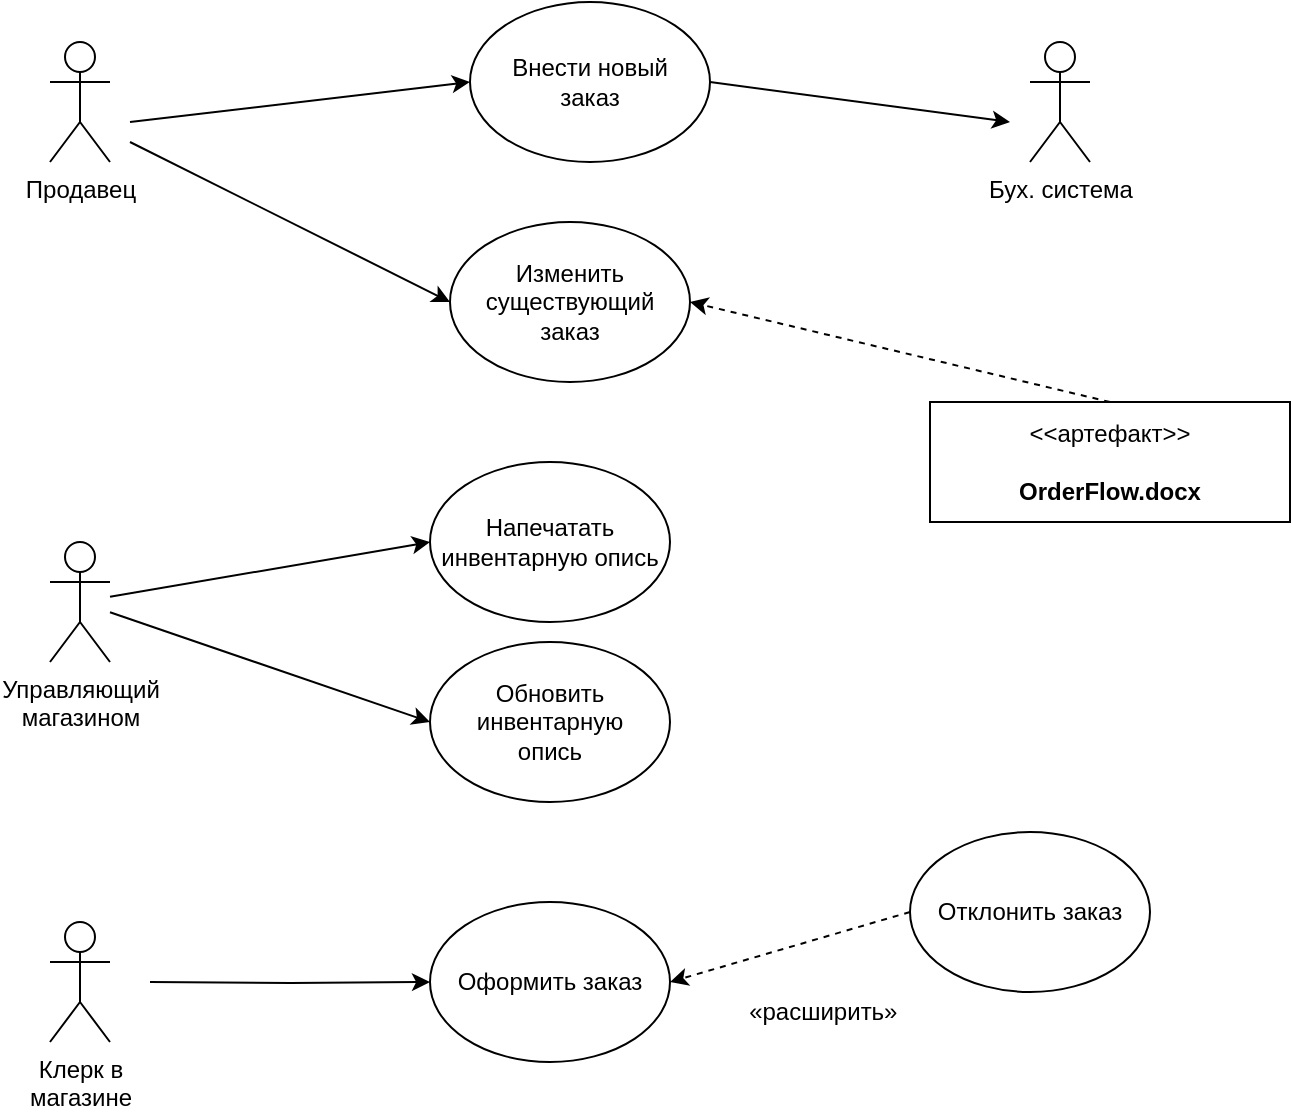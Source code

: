 <mxfile version="21.7.2" type="github">
  <diagram name="Страница — 1" id="5BKbv1-Y0ZA6cRonurt2">
    <mxGraphModel dx="1434" dy="782" grid="1" gridSize="10" guides="1" tooltips="1" connect="1" arrows="1" fold="1" page="1" pageScale="1" pageWidth="827" pageHeight="1169" math="0" shadow="0">
      <root>
        <mxCell id="0" />
        <mxCell id="1" parent="0" />
        <mxCell id="kI3_UYpgPVmygFuwTGj5-16" style="rounded=0;orthogonalLoop=1;jettySize=auto;html=1;entryX=0;entryY=0.5;entryDx=0;entryDy=0;" edge="1" parent="1" target="kI3_UYpgPVmygFuwTGj5-4">
          <mxGeometry relative="1" as="geometry">
            <mxPoint x="160" y="190" as="sourcePoint" />
          </mxGeometry>
        </mxCell>
        <mxCell id="kI3_UYpgPVmygFuwTGj5-18" style="rounded=0;orthogonalLoop=1;jettySize=auto;html=1;entryX=0;entryY=0.5;entryDx=0;entryDy=0;" edge="1" parent="1" target="kI3_UYpgPVmygFuwTGj5-10">
          <mxGeometry relative="1" as="geometry">
            <mxPoint x="160" y="200" as="sourcePoint" />
          </mxGeometry>
        </mxCell>
        <mxCell id="kI3_UYpgPVmygFuwTGj5-1" value="Продавец" style="shape=umlActor;verticalLabelPosition=bottom;verticalAlign=top;html=1;outlineConnect=0;" vertex="1" parent="1">
          <mxGeometry x="120" y="150" width="30" height="60" as="geometry" />
        </mxCell>
        <mxCell id="kI3_UYpgPVmygFuwTGj5-2" value="Управляющий &lt;br&gt;магазином" style="shape=umlActor;verticalLabelPosition=bottom;verticalAlign=top;html=1;outlineConnect=0;" vertex="1" parent="1">
          <mxGeometry x="120" y="400" width="30" height="60" as="geometry" />
        </mxCell>
        <mxCell id="kI3_UYpgPVmygFuwTGj5-3" value="Бух. система" style="shape=umlActor;verticalLabelPosition=bottom;verticalAlign=top;html=1;outlineConnect=0;" vertex="1" parent="1">
          <mxGeometry x="610" y="150" width="30" height="60" as="geometry" />
        </mxCell>
        <mxCell id="kI3_UYpgPVmygFuwTGj5-17" style="rounded=0;orthogonalLoop=1;jettySize=auto;html=1;exitX=1;exitY=0.5;exitDx=0;exitDy=0;" edge="1" parent="1" source="kI3_UYpgPVmygFuwTGj5-4">
          <mxGeometry relative="1" as="geometry">
            <mxPoint x="600" y="190" as="targetPoint" />
          </mxGeometry>
        </mxCell>
        <mxCell id="kI3_UYpgPVmygFuwTGj5-4" value="Внести новый &lt;br&gt;заказ" style="ellipse;whiteSpace=wrap;html=1;" vertex="1" parent="1">
          <mxGeometry x="330" y="130" width="120" height="80" as="geometry" />
        </mxCell>
        <mxCell id="kI3_UYpgPVmygFuwTGj5-23" style="edgeStyle=orthogonalEdgeStyle;rounded=0;orthogonalLoop=1;jettySize=auto;html=1;entryX=0;entryY=0.5;entryDx=0;entryDy=0;" edge="1" parent="1" target="kI3_UYpgPVmygFuwTGj5-6">
          <mxGeometry relative="1" as="geometry">
            <mxPoint x="170" y="620" as="sourcePoint" />
          </mxGeometry>
        </mxCell>
        <mxCell id="kI3_UYpgPVmygFuwTGj5-5" value="Клерк в &lt;br&gt;магазине" style="shape=umlActor;verticalLabelPosition=bottom;verticalAlign=top;html=1;outlineConnect=0;" vertex="1" parent="1">
          <mxGeometry x="120" y="590" width="30" height="60" as="geometry" />
        </mxCell>
        <mxCell id="kI3_UYpgPVmygFuwTGj5-6" value="Оформить заказ" style="ellipse;whiteSpace=wrap;html=1;" vertex="1" parent="1">
          <mxGeometry x="310" y="580" width="120" height="80" as="geometry" />
        </mxCell>
        <mxCell id="kI3_UYpgPVmygFuwTGj5-21" style="rounded=0;orthogonalLoop=1;jettySize=auto;html=1;exitX=0;exitY=0.5;exitDx=0;exitDy=0;entryX=1;entryY=0.5;entryDx=0;entryDy=0;dashed=1;" edge="1" parent="1" source="kI3_UYpgPVmygFuwTGj5-7" target="kI3_UYpgPVmygFuwTGj5-6">
          <mxGeometry relative="1" as="geometry" />
        </mxCell>
        <mxCell id="kI3_UYpgPVmygFuwTGj5-7" value="Отклонить заказ" style="ellipse;whiteSpace=wrap;html=1;" vertex="1" parent="1">
          <mxGeometry x="550" y="545" width="120" height="80" as="geometry" />
        </mxCell>
        <mxCell id="kI3_UYpgPVmygFuwTGj5-8" value="Обновить&lt;br&gt;инвентарную&lt;br&gt;опись" style="ellipse;whiteSpace=wrap;html=1;" vertex="1" parent="1">
          <mxGeometry x="310" y="450" width="120" height="80" as="geometry" />
        </mxCell>
        <mxCell id="kI3_UYpgPVmygFuwTGj5-9" value="Напечатать инвентарную опись" style="ellipse;whiteSpace=wrap;html=1;" vertex="1" parent="1">
          <mxGeometry x="310" y="360" width="120" height="80" as="geometry" />
        </mxCell>
        <mxCell id="kI3_UYpgPVmygFuwTGj5-10" value="Изменить существующий &lt;br&gt;заказ" style="ellipse;whiteSpace=wrap;html=1;" vertex="1" parent="1">
          <mxGeometry x="320" y="240" width="120" height="80" as="geometry" />
        </mxCell>
        <mxCell id="kI3_UYpgPVmygFuwTGj5-19" style="rounded=0;orthogonalLoop=1;jettySize=auto;html=1;exitX=0.5;exitY=0;exitDx=0;exitDy=0;entryX=1;entryY=0.5;entryDx=0;entryDy=0;dashed=1;" edge="1" parent="1" source="kI3_UYpgPVmygFuwTGj5-11" target="kI3_UYpgPVmygFuwTGj5-10">
          <mxGeometry relative="1" as="geometry" />
        </mxCell>
        <mxCell id="kI3_UYpgPVmygFuwTGj5-11" value="&amp;lt;&amp;lt;артефакт&amp;gt;&amp;gt;&lt;br&gt;&lt;br&gt;&lt;b&gt;OrderFlow.docx&lt;/b&gt;" style="html=1;align=center;verticalAlign=middle;dashed=0;whiteSpace=wrap;" vertex="1" parent="1">
          <mxGeometry x="560" y="330" width="180" height="60" as="geometry" />
        </mxCell>
        <mxCell id="kI3_UYpgPVmygFuwTGj5-12" value="" style="endArrow=classic;html=1;rounded=0;entryX=0;entryY=0.5;entryDx=0;entryDy=0;" edge="1" parent="1" source="kI3_UYpgPVmygFuwTGj5-2" target="kI3_UYpgPVmygFuwTGj5-8">
          <mxGeometry width="50" height="50" relative="1" as="geometry">
            <mxPoint x="390" y="520" as="sourcePoint" />
            <mxPoint x="440" y="470" as="targetPoint" />
            <Array as="points" />
          </mxGeometry>
        </mxCell>
        <mxCell id="kI3_UYpgPVmygFuwTGj5-14" value="" style="endArrow=classic;html=1;rounded=0;entryX=0;entryY=0.5;entryDx=0;entryDy=0;" edge="1" parent="1" source="kI3_UYpgPVmygFuwTGj5-2" target="kI3_UYpgPVmygFuwTGj5-9">
          <mxGeometry width="50" height="50" relative="1" as="geometry">
            <mxPoint x="160" y="445" as="sourcePoint" />
            <mxPoint x="320" y="500" as="targetPoint" />
            <Array as="points" />
          </mxGeometry>
        </mxCell>
        <mxCell id="kI3_UYpgPVmygFuwTGj5-22" value="&amp;nbsp;«расширить»" style="text;html=1;strokeColor=none;fillColor=none;align=center;verticalAlign=middle;whiteSpace=wrap;rounded=0;" vertex="1" parent="1">
          <mxGeometry x="460" y="620" width="90" height="30" as="geometry" />
        </mxCell>
      </root>
    </mxGraphModel>
  </diagram>
</mxfile>
